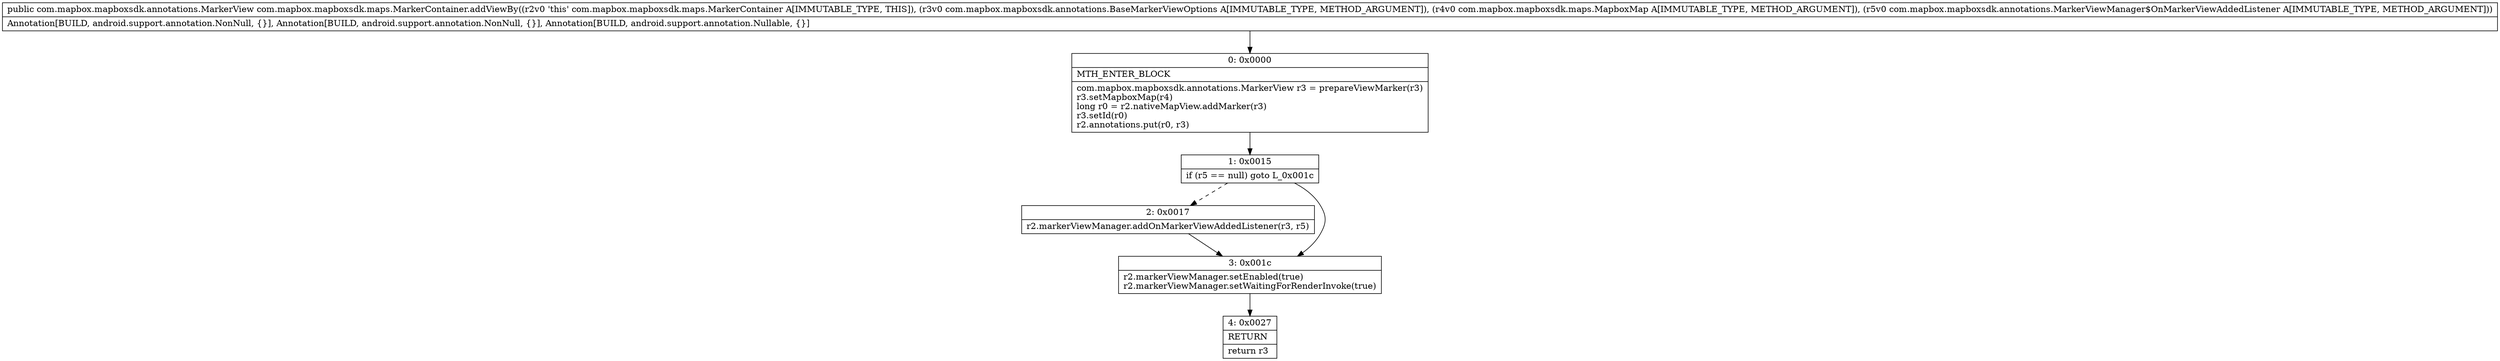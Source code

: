 digraph "CFG forcom.mapbox.mapboxsdk.maps.MarkerContainer.addViewBy(Lcom\/mapbox\/mapboxsdk\/annotations\/BaseMarkerViewOptions;Lcom\/mapbox\/mapboxsdk\/maps\/MapboxMap;Lcom\/mapbox\/mapboxsdk\/annotations\/MarkerViewManager$OnMarkerViewAddedListener;)Lcom\/mapbox\/mapboxsdk\/annotations\/MarkerView;" {
Node_0 [shape=record,label="{0\:\ 0x0000|MTH_ENTER_BLOCK\l|com.mapbox.mapboxsdk.annotations.MarkerView r3 = prepareViewMarker(r3)\lr3.setMapboxMap(r4)\llong r0 = r2.nativeMapView.addMarker(r3)\lr3.setId(r0)\lr2.annotations.put(r0, r3)\l}"];
Node_1 [shape=record,label="{1\:\ 0x0015|if (r5 == null) goto L_0x001c\l}"];
Node_2 [shape=record,label="{2\:\ 0x0017|r2.markerViewManager.addOnMarkerViewAddedListener(r3, r5)\l}"];
Node_3 [shape=record,label="{3\:\ 0x001c|r2.markerViewManager.setEnabled(true)\lr2.markerViewManager.setWaitingForRenderInvoke(true)\l}"];
Node_4 [shape=record,label="{4\:\ 0x0027|RETURN\l|return r3\l}"];
MethodNode[shape=record,label="{public com.mapbox.mapboxsdk.annotations.MarkerView com.mapbox.mapboxsdk.maps.MarkerContainer.addViewBy((r2v0 'this' com.mapbox.mapboxsdk.maps.MarkerContainer A[IMMUTABLE_TYPE, THIS]), (r3v0 com.mapbox.mapboxsdk.annotations.BaseMarkerViewOptions A[IMMUTABLE_TYPE, METHOD_ARGUMENT]), (r4v0 com.mapbox.mapboxsdk.maps.MapboxMap A[IMMUTABLE_TYPE, METHOD_ARGUMENT]), (r5v0 com.mapbox.mapboxsdk.annotations.MarkerViewManager$OnMarkerViewAddedListener A[IMMUTABLE_TYPE, METHOD_ARGUMENT]))  | Annotation[BUILD, android.support.annotation.NonNull, \{\}], Annotation[BUILD, android.support.annotation.NonNull, \{\}], Annotation[BUILD, android.support.annotation.Nullable, \{\}]\l}"];
MethodNode -> Node_0;
Node_0 -> Node_1;
Node_1 -> Node_2[style=dashed];
Node_1 -> Node_3;
Node_2 -> Node_3;
Node_3 -> Node_4;
}

